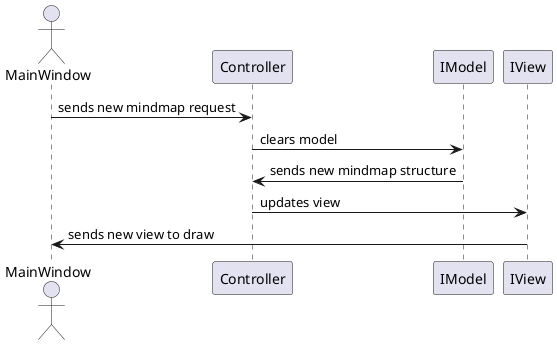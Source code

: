 ﻿@startuml
Actor MainWindow as main
Participant Controller as controller
Participant IModel as model
Participant IView as view


main -> controller : sends new mindmap request
controller -> model : clears model
model -> controller : sends new mindmap structure
controller -> view : updates view
view -> main : sends new view to draw
@enduml